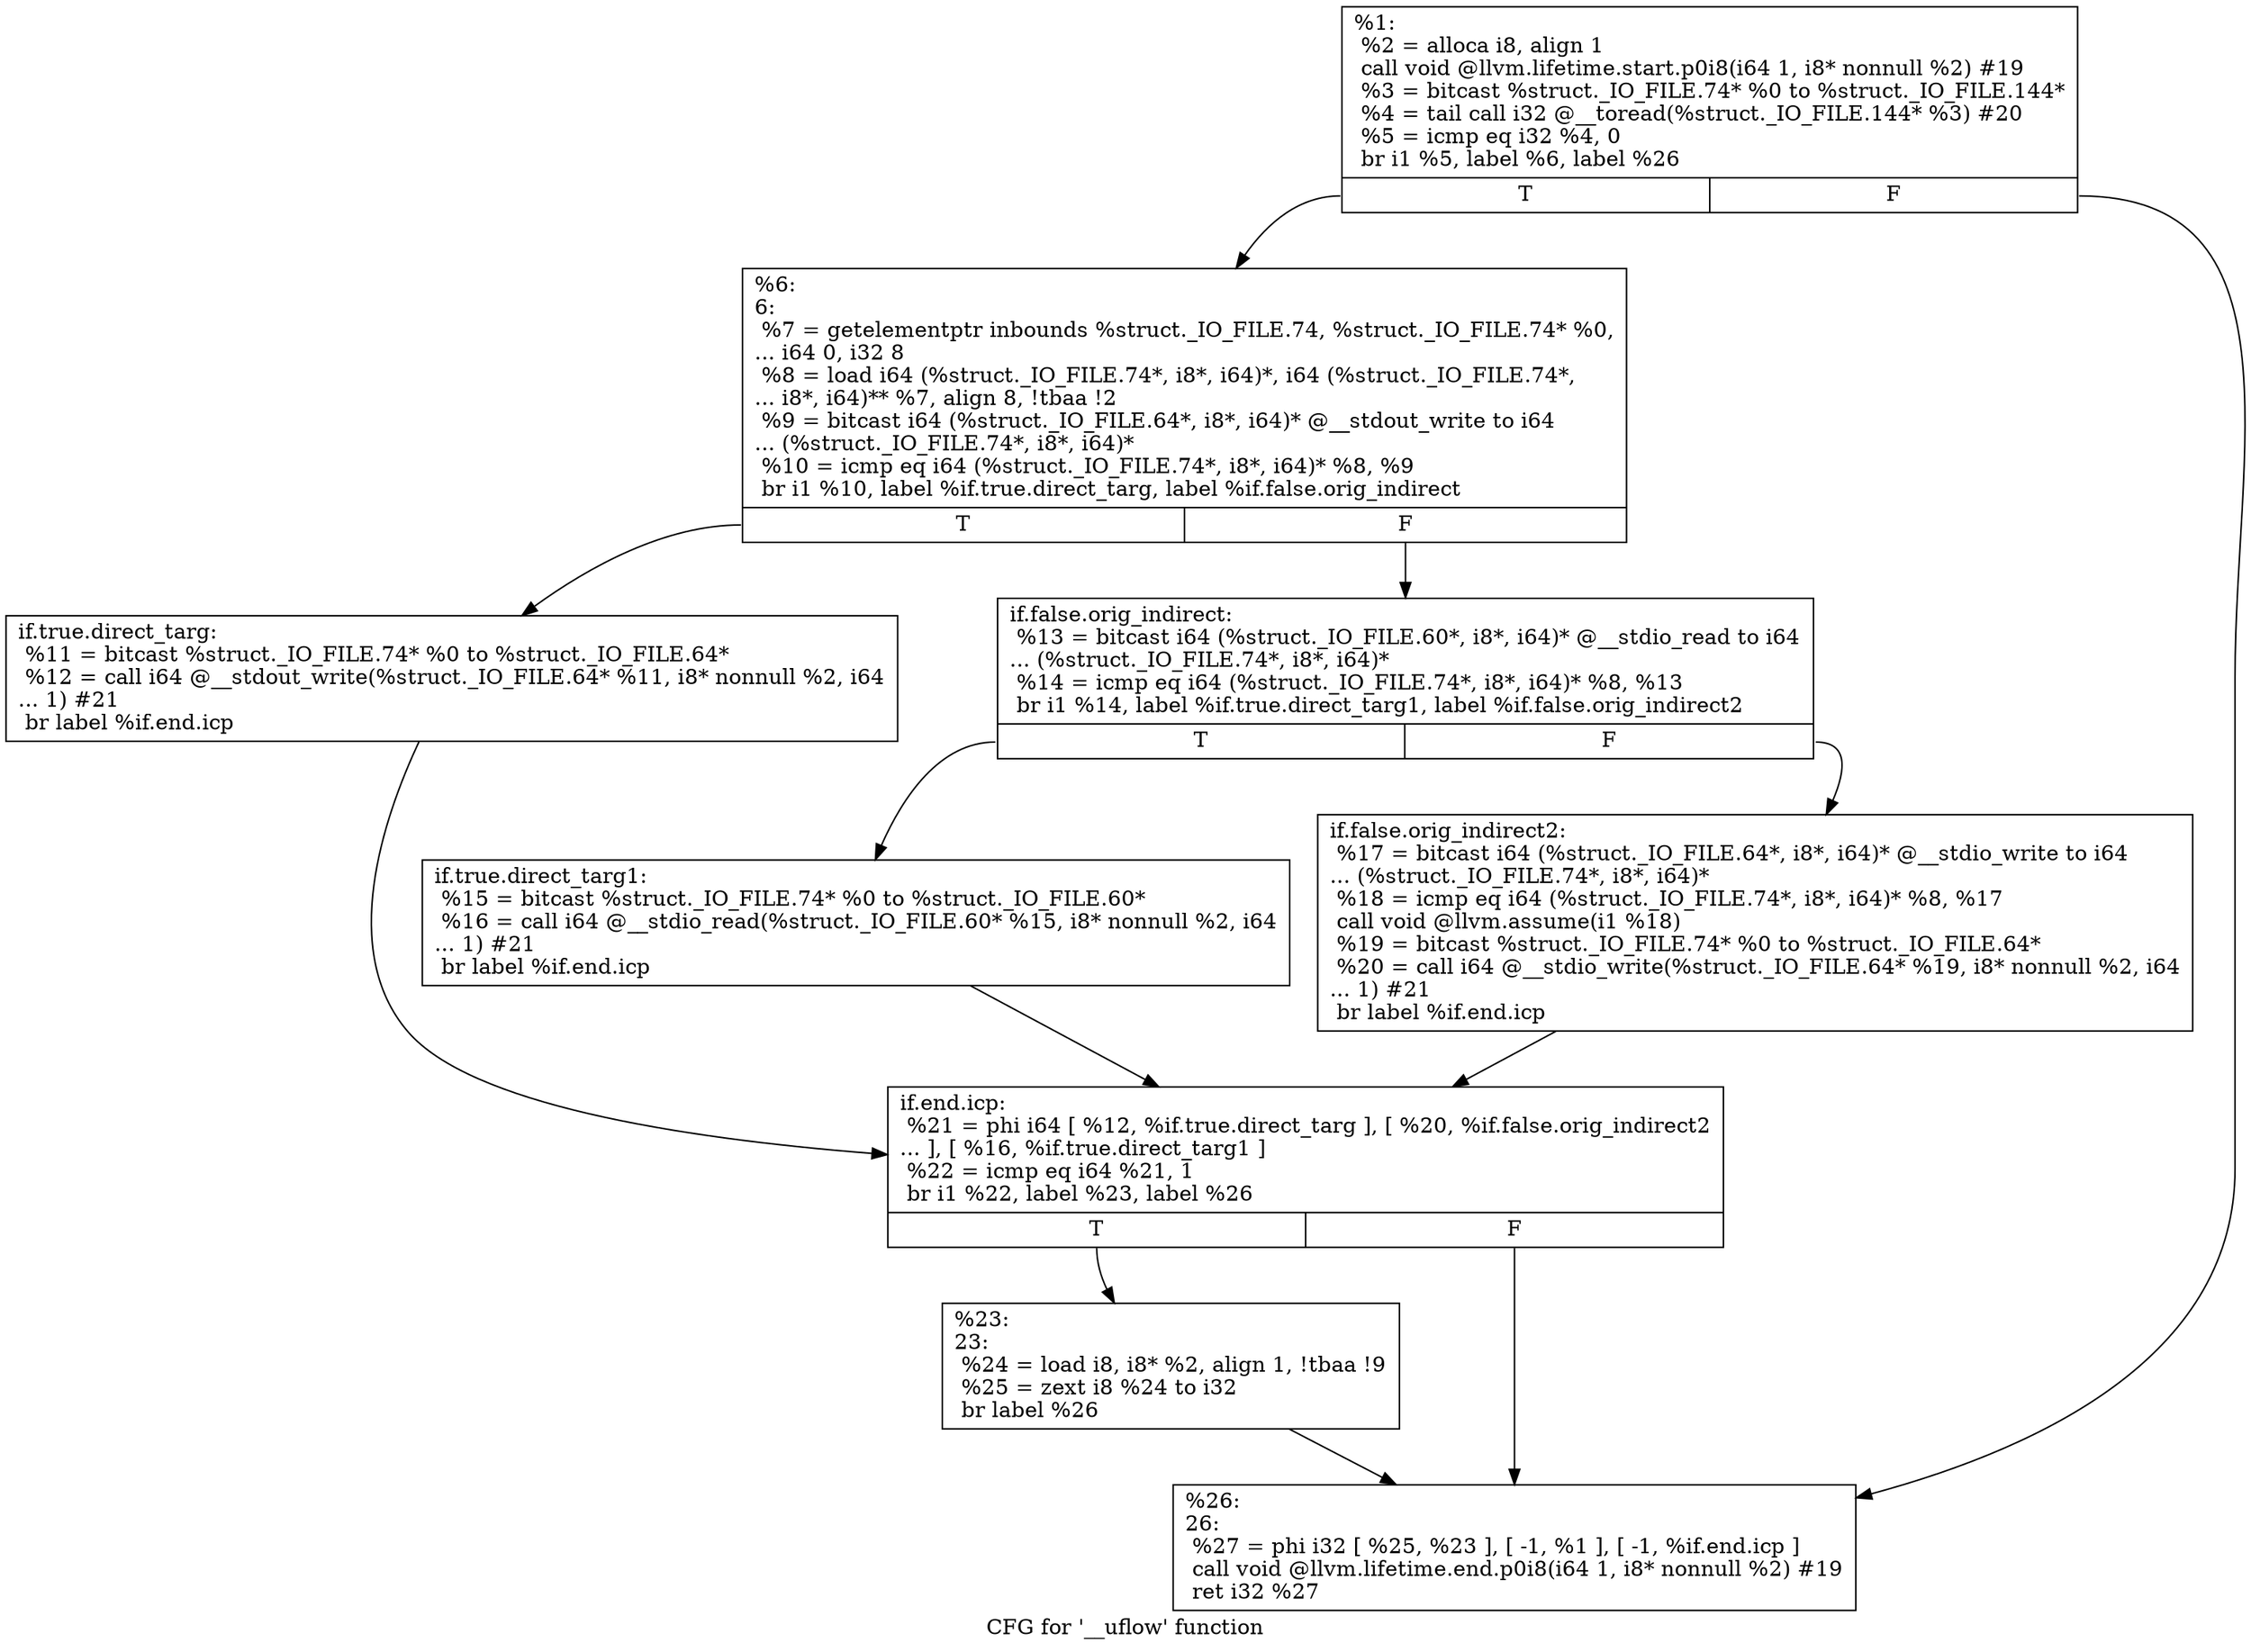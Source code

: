 digraph "CFG for '__uflow' function" {
	label="CFG for '__uflow' function";

	Node0x1fdaa70 [shape=record,label="{%1:\l  %2 = alloca i8, align 1\l  call void @llvm.lifetime.start.p0i8(i64 1, i8* nonnull %2) #19\l  %3 = bitcast %struct._IO_FILE.74* %0 to %struct._IO_FILE.144*\l  %4 = tail call i32 @__toread(%struct._IO_FILE.144* %3) #20\l  %5 = icmp eq i32 %4, 0\l  br i1 %5, label %6, label %26\l|{<s0>T|<s1>F}}"];
	Node0x1fdaa70:s0 -> Node0x1fdaac0;
	Node0x1fdaa70:s1 -> Node0x1fdacf0;
	Node0x1fdaac0 [shape=record,label="{%6:\l6:                                                \l  %7 = getelementptr inbounds %struct._IO_FILE.74, %struct._IO_FILE.74* %0,\l... i64 0, i32 8\l  %8 = load i64 (%struct._IO_FILE.74*, i8*, i64)*, i64 (%struct._IO_FILE.74*,\l... i8*, i64)** %7, align 8, !tbaa !2\l  %9 = bitcast i64 (%struct._IO_FILE.64*, i8*, i64)* @__stdout_write to i64\l... (%struct._IO_FILE.74*, i8*, i64)*\l  %10 = icmp eq i64 (%struct._IO_FILE.74*, i8*, i64)* %8, %9\l  br i1 %10, label %if.true.direct_targ, label %if.false.orig_indirect\l|{<s0>T|<s1>F}}"];
	Node0x1fdaac0:s0 -> Node0x1fdab10;
	Node0x1fdaac0:s1 -> Node0x1fdab60;
	Node0x1fdab10 [shape=record,label="{if.true.direct_targ:                              \l  %11 = bitcast %struct._IO_FILE.74* %0 to %struct._IO_FILE.64*\l  %12 = call i64 @__stdout_write(%struct._IO_FILE.64* %11, i8* nonnull %2, i64\l... 1) #21\l  br label %if.end.icp\l}"];
	Node0x1fdab10 -> Node0x1fdac50;
	Node0x1fdab60 [shape=record,label="{if.false.orig_indirect:                           \l  %13 = bitcast i64 (%struct._IO_FILE.60*, i8*, i64)* @__stdio_read to i64\l... (%struct._IO_FILE.74*, i8*, i64)*\l  %14 = icmp eq i64 (%struct._IO_FILE.74*, i8*, i64)* %8, %13\l  br i1 %14, label %if.true.direct_targ1, label %if.false.orig_indirect2\l|{<s0>T|<s1>F}}"];
	Node0x1fdab60:s0 -> Node0x1fdabb0;
	Node0x1fdab60:s1 -> Node0x1fdac00;
	Node0x1fdabb0 [shape=record,label="{if.true.direct_targ1:                             \l  %15 = bitcast %struct._IO_FILE.74* %0 to %struct._IO_FILE.60*\l  %16 = call i64 @__stdio_read(%struct._IO_FILE.60* %15, i8* nonnull %2, i64\l... 1) #21\l  br label %if.end.icp\l}"];
	Node0x1fdabb0 -> Node0x1fdac50;
	Node0x1fdac00 [shape=record,label="{if.false.orig_indirect2:                          \l  %17 = bitcast i64 (%struct._IO_FILE.64*, i8*, i64)* @__stdio_write to i64\l... (%struct._IO_FILE.74*, i8*, i64)*\l  %18 = icmp eq i64 (%struct._IO_FILE.74*, i8*, i64)* %8, %17\l  call void @llvm.assume(i1 %18)\l  %19 = bitcast %struct._IO_FILE.74* %0 to %struct._IO_FILE.64*\l  %20 = call i64 @__stdio_write(%struct._IO_FILE.64* %19, i8* nonnull %2, i64\l... 1) #21\l  br label %if.end.icp\l}"];
	Node0x1fdac00 -> Node0x1fdac50;
	Node0x1fdac50 [shape=record,label="{if.end.icp:                                       \l  %21 = phi i64 [ %12, %if.true.direct_targ ], [ %20, %if.false.orig_indirect2\l... ], [ %16, %if.true.direct_targ1 ]\l  %22 = icmp eq i64 %21, 1\l  br i1 %22, label %23, label %26\l|{<s0>T|<s1>F}}"];
	Node0x1fdac50:s0 -> Node0x1fdaca0;
	Node0x1fdac50:s1 -> Node0x1fdacf0;
	Node0x1fdaca0 [shape=record,label="{%23:\l23:                                               \l  %24 = load i8, i8* %2, align 1, !tbaa !9\l  %25 = zext i8 %24 to i32\l  br label %26\l}"];
	Node0x1fdaca0 -> Node0x1fdacf0;
	Node0x1fdacf0 [shape=record,label="{%26:\l26:                                               \l  %27 = phi i32 [ %25, %23 ], [ -1, %1 ], [ -1, %if.end.icp ]\l  call void @llvm.lifetime.end.p0i8(i64 1, i8* nonnull %2) #19\l  ret i32 %27\l}"];
}

